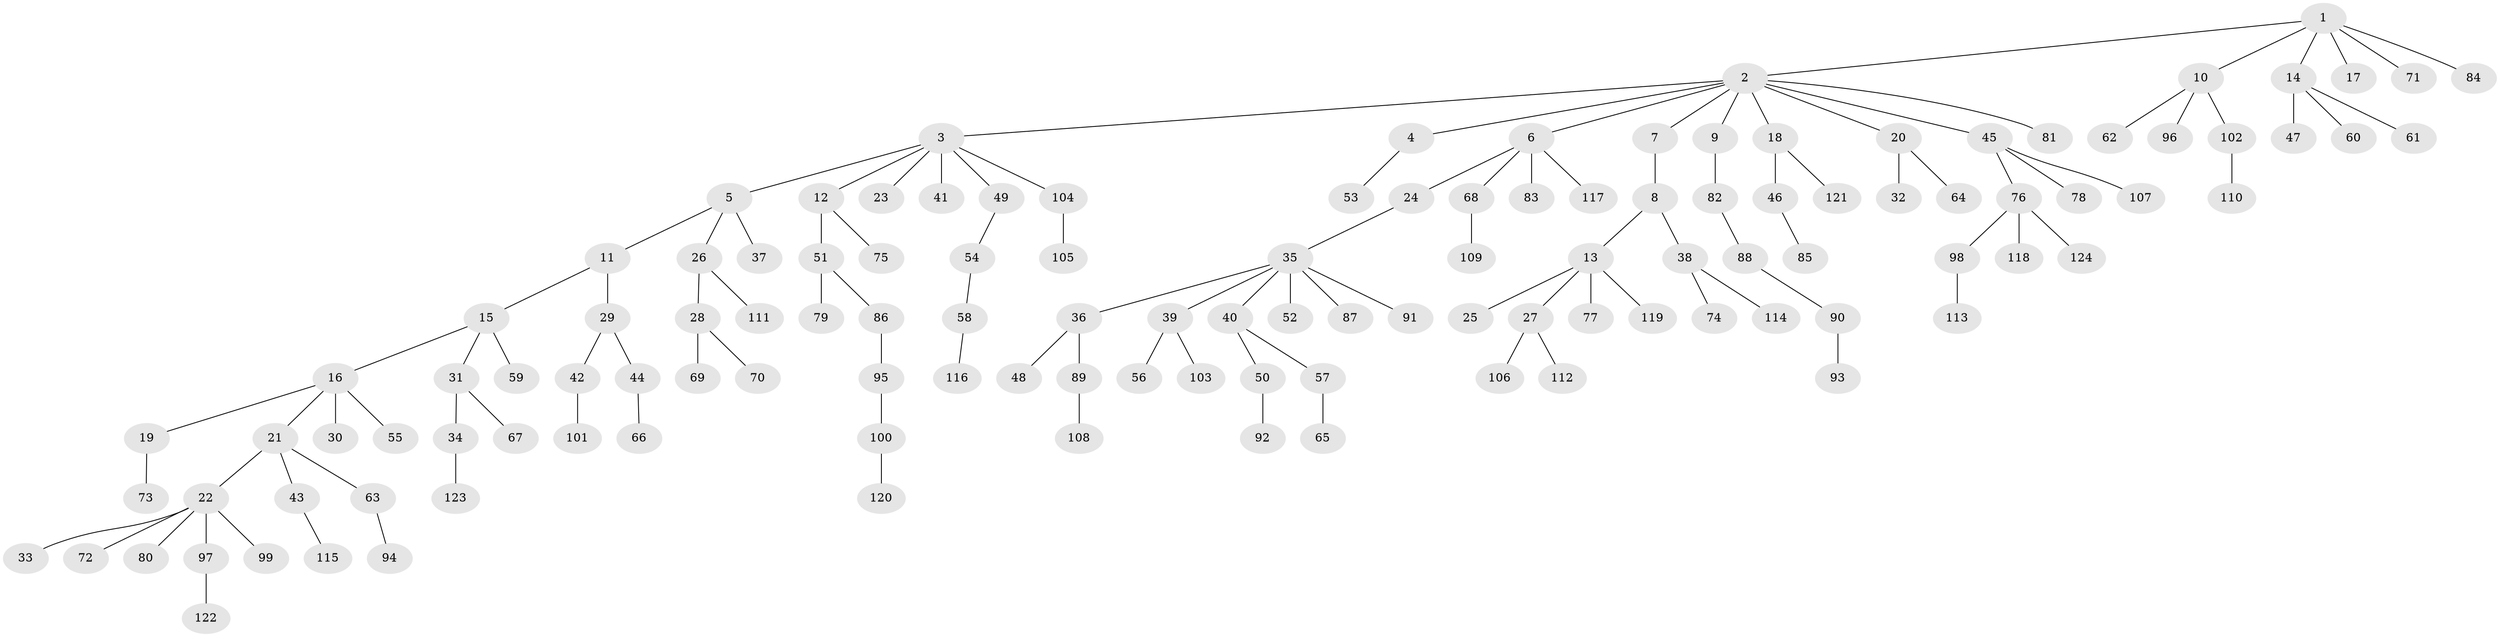 // coarse degree distribution, {14: 0.013513513513513514, 6: 0.013513513513513514, 2: 0.1891891891891892, 5: 0.02702702702702703, 3: 0.0945945945945946, 4: 0.02702702702702703, 7: 0.02702702702702703, 1: 0.6081081081081081}
// Generated by graph-tools (version 1.1) at 2025/19/03/04/25 18:19:09]
// undirected, 124 vertices, 123 edges
graph export_dot {
graph [start="1"]
  node [color=gray90,style=filled];
  1;
  2;
  3;
  4;
  5;
  6;
  7;
  8;
  9;
  10;
  11;
  12;
  13;
  14;
  15;
  16;
  17;
  18;
  19;
  20;
  21;
  22;
  23;
  24;
  25;
  26;
  27;
  28;
  29;
  30;
  31;
  32;
  33;
  34;
  35;
  36;
  37;
  38;
  39;
  40;
  41;
  42;
  43;
  44;
  45;
  46;
  47;
  48;
  49;
  50;
  51;
  52;
  53;
  54;
  55;
  56;
  57;
  58;
  59;
  60;
  61;
  62;
  63;
  64;
  65;
  66;
  67;
  68;
  69;
  70;
  71;
  72;
  73;
  74;
  75;
  76;
  77;
  78;
  79;
  80;
  81;
  82;
  83;
  84;
  85;
  86;
  87;
  88;
  89;
  90;
  91;
  92;
  93;
  94;
  95;
  96;
  97;
  98;
  99;
  100;
  101;
  102;
  103;
  104;
  105;
  106;
  107;
  108;
  109;
  110;
  111;
  112;
  113;
  114;
  115;
  116;
  117;
  118;
  119;
  120;
  121;
  122;
  123;
  124;
  1 -- 2;
  1 -- 10;
  1 -- 14;
  1 -- 17;
  1 -- 71;
  1 -- 84;
  2 -- 3;
  2 -- 4;
  2 -- 6;
  2 -- 7;
  2 -- 9;
  2 -- 18;
  2 -- 20;
  2 -- 45;
  2 -- 81;
  3 -- 5;
  3 -- 12;
  3 -- 23;
  3 -- 41;
  3 -- 49;
  3 -- 104;
  4 -- 53;
  5 -- 11;
  5 -- 26;
  5 -- 37;
  6 -- 24;
  6 -- 68;
  6 -- 83;
  6 -- 117;
  7 -- 8;
  8 -- 13;
  8 -- 38;
  9 -- 82;
  10 -- 62;
  10 -- 96;
  10 -- 102;
  11 -- 15;
  11 -- 29;
  12 -- 51;
  12 -- 75;
  13 -- 25;
  13 -- 27;
  13 -- 77;
  13 -- 119;
  14 -- 47;
  14 -- 60;
  14 -- 61;
  15 -- 16;
  15 -- 31;
  15 -- 59;
  16 -- 19;
  16 -- 21;
  16 -- 30;
  16 -- 55;
  18 -- 46;
  18 -- 121;
  19 -- 73;
  20 -- 32;
  20 -- 64;
  21 -- 22;
  21 -- 43;
  21 -- 63;
  22 -- 33;
  22 -- 72;
  22 -- 80;
  22 -- 97;
  22 -- 99;
  24 -- 35;
  26 -- 28;
  26 -- 111;
  27 -- 106;
  27 -- 112;
  28 -- 69;
  28 -- 70;
  29 -- 42;
  29 -- 44;
  31 -- 34;
  31 -- 67;
  34 -- 123;
  35 -- 36;
  35 -- 39;
  35 -- 40;
  35 -- 52;
  35 -- 87;
  35 -- 91;
  36 -- 48;
  36 -- 89;
  38 -- 74;
  38 -- 114;
  39 -- 56;
  39 -- 103;
  40 -- 50;
  40 -- 57;
  42 -- 101;
  43 -- 115;
  44 -- 66;
  45 -- 76;
  45 -- 78;
  45 -- 107;
  46 -- 85;
  49 -- 54;
  50 -- 92;
  51 -- 79;
  51 -- 86;
  54 -- 58;
  57 -- 65;
  58 -- 116;
  63 -- 94;
  68 -- 109;
  76 -- 98;
  76 -- 118;
  76 -- 124;
  82 -- 88;
  86 -- 95;
  88 -- 90;
  89 -- 108;
  90 -- 93;
  95 -- 100;
  97 -- 122;
  98 -- 113;
  100 -- 120;
  102 -- 110;
  104 -- 105;
}
